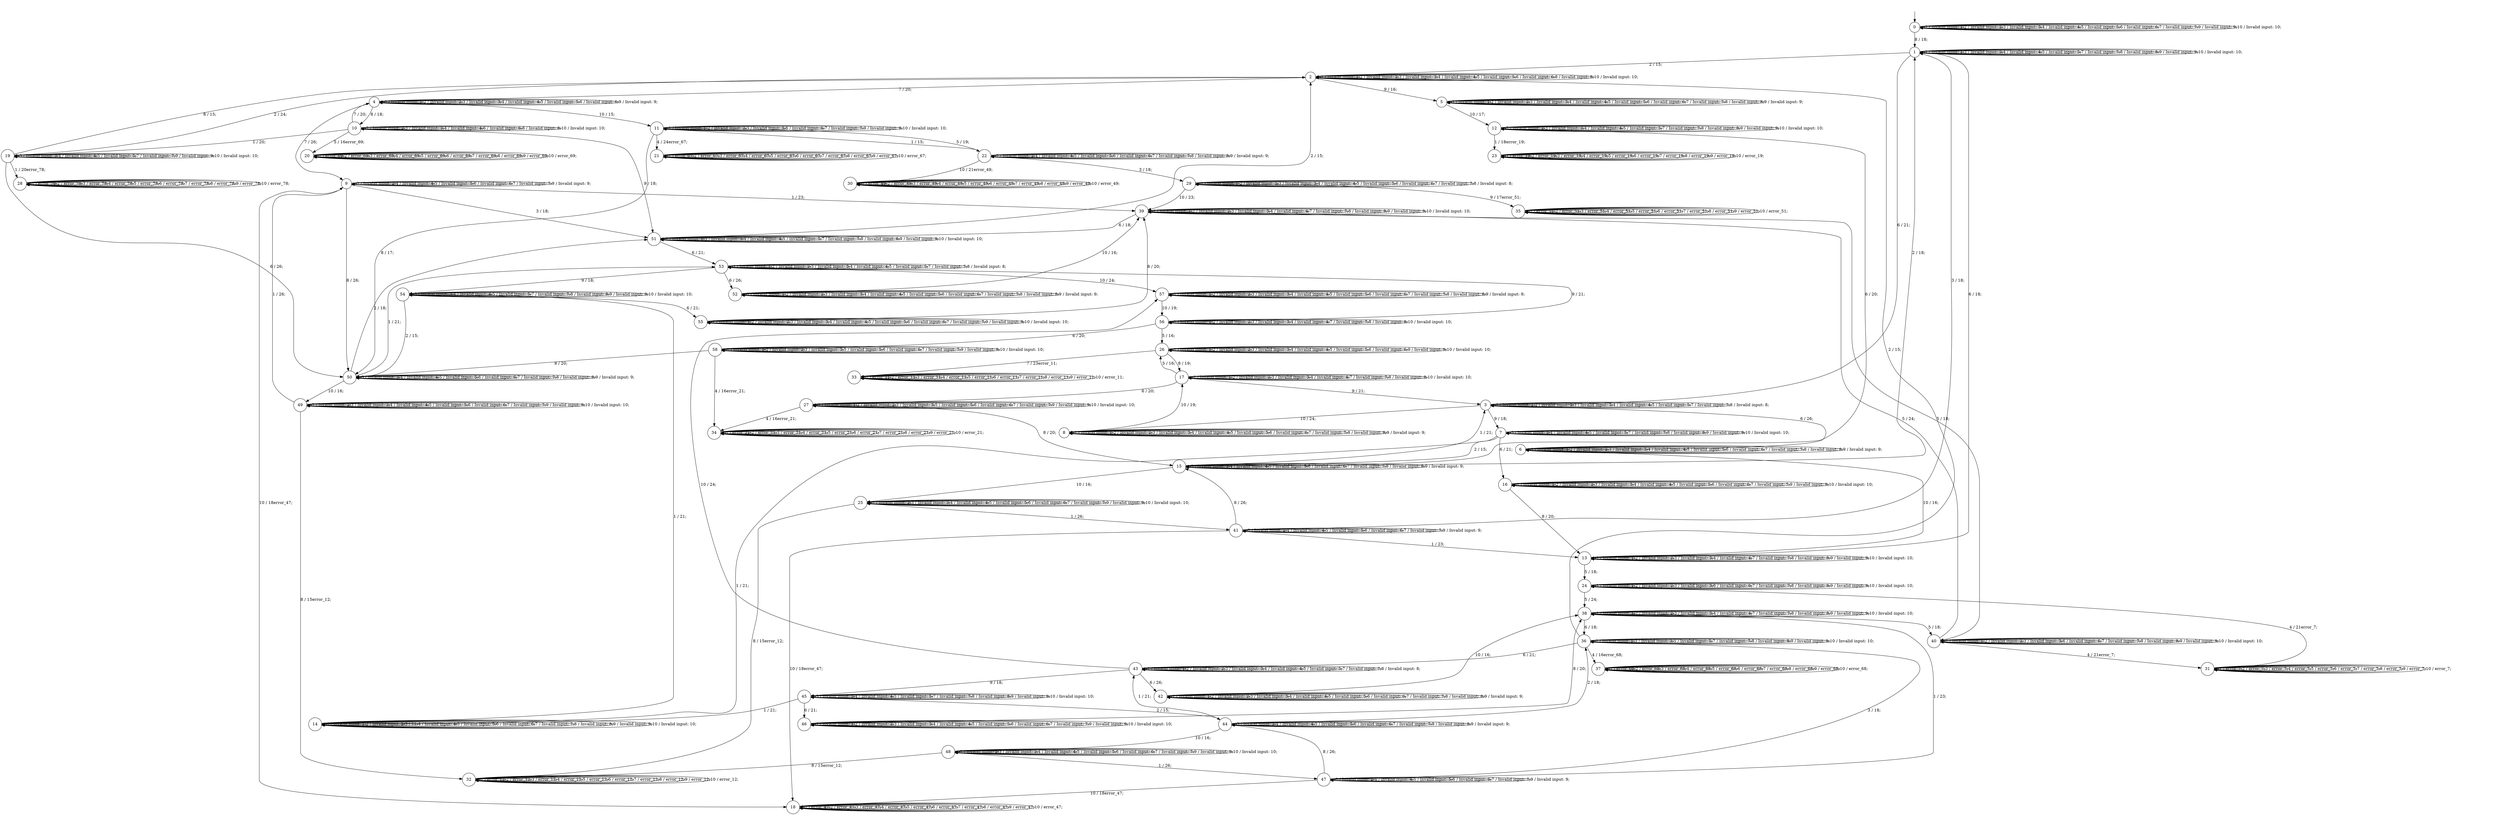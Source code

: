 digraph g {
__start0 [label="" shape="none"];

	s0 [shape="circle" label="0"];
	s1 [shape="circle" label="1"];
	s2 [shape="circle" label="2"];
	s3 [shape="circle" label="3"];
	s4 [shape="circle" label="4"];
	s5 [shape="circle" label="5"];
	s6 [shape="circle" label="6"];
	s7 [shape="circle" label="7"];
	s8 [shape="circle" label="8"];
	s9 [shape="circle" label="9"];
	s10 [shape="circle" label="10"];
	s11 [shape="circle" label="11"];
	s12 [shape="circle" label="12"];
	s13 [shape="circle" label="13"];
	s14 [shape="circle" label="14"];
	s15 [shape="circle" label="15"];
	s16 [shape="circle" label="16"];
	s17 [shape="circle" label="17"];
	s18 [shape="circle" label="18"];
	s19 [shape="circle" label="19"];
	s20 [shape="circle" label="20"];
	s21 [shape="circle" label="21"];
	s22 [shape="circle" label="22"];
	s23 [shape="circle" label="23"];
	s24 [shape="circle" label="24"];
	s25 [shape="circle" label="25"];
	s26 [shape="circle" label="26"];
	s27 [shape="circle" label="27"];
	s28 [shape="circle" label="28"];
	s29 [shape="circle" label="29"];
	s30 [shape="circle" label="30"];
	s31 [shape="circle" label="31"];
	s32 [shape="circle" label="32"];
	s33 [shape="circle" label="33"];
	s34 [shape="circle" label="34"];
	s35 [shape="circle" label="35"];
	s36 [shape="circle" label="36"];
	s37 [shape="circle" label="37"];
	s38 [shape="circle" label="38"];
	s39 [shape="circle" label="39"];
	s40 [shape="circle" label="40"];
	s41 [shape="circle" label="41"];
	s42 [shape="circle" label="42"];
	s43 [shape="circle" label="43"];
	s44 [shape="circle" label="44"];
	s45 [shape="circle" label="45"];
	s46 [shape="circle" label="46"];
	s47 [shape="circle" label="47"];
	s48 [shape="circle" label="48"];
	s49 [shape="circle" label="49"];
	s50 [shape="circle" label="50"];
	s51 [shape="circle" label="51"];
	s52 [shape="circle" label="52"];
	s53 [shape="circle" label="53"];
	s54 [shape="circle" label="54"];
	s55 [shape="circle" label="55"];
	s56 [shape="circle" label="56"];
	s57 [shape="circle" label="57"];
	s58 [shape="circle" label="58"];
	s0 -> s0 [label="1 / Invalid input: 1;"];
	s0 -> s0 [label="2 / Invalid input: 2;"];
	s0 -> s0 [label="3 / Invalid input: 3;"];
	s0 -> s0 [label="4 / Invalid input: 4;"];
	s0 -> s0 [label="5 / Invalid input: 5;"];
	s0 -> s0 [label="6 / Invalid input: 6;"];
	s0 -> s0 [label="7 / Invalid input: 7;"];
	s0 -> s1 [label="8 / 18;"];
	s0 -> s0 [label="9 / Invalid input: 9;"];
	s0 -> s0 [label="10 / Invalid input: 10;"];
	s1 -> s1 [label="1 / Invalid input: 1;"];
	s1 -> s2 [label="2 / 15;"];
	s1 -> s1 [label="3 / Invalid input: 3;"];
	s1 -> s1 [label="4 / Invalid input: 4;"];
	s1 -> s1 [label="5 / Invalid input: 5;"];
	s1 -> s3 [label="6 / 21;"];
	s1 -> s1 [label="7 / Invalid input: 7;"];
	s1 -> s1 [label="8 / Invalid input: 8;"];
	s1 -> s1 [label="9 / Invalid input: 9;"];
	s1 -> s1 [label="10 / Invalid input: 10;"];
	s2 -> s2 [label="1 / Invalid input: 1;"];
	s2 -> s2 [label="2 / Invalid input: 2;"];
	s2 -> s2 [label="3 / Invalid input: 3;"];
	s2 -> s2 [label="4 / Invalid input: 4;"];
	s2 -> s2 [label="5 / Invalid input: 5;"];
	s2 -> s2 [label="6 / Invalid input: 6;"];
	s2 -> s4 [label="7 / 20;"];
	s2 -> s2 [label="8 / Invalid input: 8;"];
	s2 -> s5 [label="9 / 16;"];
	s2 -> s2 [label="10 / Invalid input: 10;"];
	s3 -> s3 [label="1 / Invalid input: 1;"];
	s3 -> s3 [label="2 / Invalid input: 2;"];
	s3 -> s3 [label="3 / Invalid input: 3;"];
	s3 -> s3 [label="4 / Invalid input: 4;"];
	s3 -> s3 [label="5 / Invalid input: 5;"];
	s3 -> s6 [label="6 / 26;"];
	s3 -> s3 [label="7 / Invalid input: 7;"];
	s3 -> s3 [label="8 / Invalid input: 8;"];
	s3 -> s7 [label="9 / 18;"];
	s3 -> s8 [label="10 / 24;"];
	s4 -> s4 [label="1 / Invalid input: 1;"];
	s4 -> s4 [label="2 / Invalid input: 2;"];
	s4 -> s4 [label="3 / Invalid input: 3;"];
	s4 -> s4 [label="4 / Invalid input: 4;"];
	s4 -> s4 [label="5 / Invalid input: 5;"];
	s4 -> s4 [label="6 / Invalid input: 6;"];
	s4 -> s9 [label="7 / 26;"];
	s4 -> s10 [label="8 / 18;"];
	s4 -> s4 [label="9 / Invalid input: 9;"];
	s4 -> s11 [label="10 / 15;"];
	s5 -> s5 [label="1 / Invalid input: 1;"];
	s5 -> s5 [label="2 / Invalid input: 2;"];
	s5 -> s5 [label="3 / Invalid input: 3;"];
	s5 -> s5 [label="4 / Invalid input: 4;"];
	s5 -> s5 [label="5 / Invalid input: 5;"];
	s5 -> s5 [label="6 / Invalid input: 6;"];
	s5 -> s5 [label="7 / Invalid input: 7;"];
	s5 -> s5 [label="8 / Invalid input: 8;"];
	s5 -> s5 [label="9 / Invalid input: 9;"];
	s5 -> s12 [label="10 / 17;"];
	s6 -> s6 [label="1 / Invalid input: 1;"];
	s6 -> s6 [label="2 / Invalid input: 2;"];
	s6 -> s6 [label="3 / Invalid input: 3;"];
	s6 -> s6 [label="4 / Invalid input: 4;"];
	s6 -> s6 [label="5 / Invalid input: 5;"];
	s6 -> s6 [label="6 / Invalid input: 6;"];
	s6 -> s6 [label="7 / Invalid input: 7;"];
	s6 -> s6 [label="8 / Invalid input: 8;"];
	s6 -> s6 [label="9 / Invalid input: 9;"];
	s6 -> s13 [label="10 / 16;"];
	s7 -> s14 [label="1 / 21;"];
	s7 -> s15 [label="2 / 15;"];
	s7 -> s7 [label="3 / Invalid input: 3;"];
	s7 -> s7 [label="4 / Invalid input: 4;"];
	s7 -> s7 [label="5 / Invalid input: 5;"];
	s7 -> s16 [label="6 / 21;"];
	s7 -> s7 [label="7 / Invalid input: 7;"];
	s7 -> s7 [label="8 / Invalid input: 8;"];
	s7 -> s7 [label="9 / Invalid input: 9;"];
	s7 -> s7 [label="10 / Invalid input: 10;"];
	s8 -> s8 [label="1 / Invalid input: 1;"];
	s8 -> s8 [label="2 / Invalid input: 2;"];
	s8 -> s8 [label="3 / Invalid input: 3;"];
	s8 -> s8 [label="4 / Invalid input: 4;"];
	s8 -> s8 [label="5 / Invalid input: 5;"];
	s8 -> s8 [label="6 / Invalid input: 6;"];
	s8 -> s8 [label="7 / Invalid input: 7;"];
	s8 -> s8 [label="8 / Invalid input: 8;"];
	s8 -> s8 [label="9 / Invalid input: 9;"];
	s8 -> s17 [label="10 / 19;"];
	s9 -> s39 [label="1 / 23;"];
	s9 -> s9 [label="2 / Invalid input: 2;"];
	s9 -> s51 [label="3 / 18;"];
	s9 -> s9 [label="4 / Invalid input: 4;"];
	s9 -> s9 [label="5 / Invalid input: 5;"];
	s9 -> s9 [label="6 / Invalid input: 6;"];
	s9 -> s9 [label="7 / Invalid input: 7;"];
	s9 -> s50 [label="8 / 26;"];
	s9 -> s9 [label="9 / Invalid input: 9;"];
	s9 -> s18 [label="10 / 18error_47;"];
	s10 -> s19 [label="1 / 20;"];
	s10 -> s10 [label="2 / Invalid input: 2;"];
	s10 -> s10 [label="3 / Invalid input: 3;"];
	s10 -> s10 [label="4 / Invalid input: 4;"];
	s10 -> s20 [label="5 / 16error_69;"];
	s10 -> s10 [label="6 / Invalid input: 6;"];
	s10 -> s4 [label="7 / 20;"];
	s10 -> s10 [label="8 / Invalid input: 8;"];
	s10 -> s51 [label="9 / 18;"];
	s10 -> s10 [label="10 / Invalid input: 10;"];
	s11 -> s11 [label="1 / Invalid input: 1;"];
	s11 -> s11 [label="2 / Invalid input: 2;"];
	s11 -> s11 [label="3 / Invalid input: 3;"];
	s11 -> s21 [label="4 / 24error_67;"];
	s11 -> s22 [label="5 / 19;"];
	s11 -> s11 [label="6 / Invalid input: 6;"];
	s11 -> s11 [label="7 / Invalid input: 7;"];
	s11 -> s50 [label="8 / 17;"];
	s11 -> s11 [label="9 / Invalid input: 9;"];
	s11 -> s11 [label="10 / Invalid input: 10;"];
	s12 -> s23 [label="1 / 18error_19;"];
	s12 -> s12 [label="2 / Invalid input: 2;"];
	s12 -> s12 [label="3 / Invalid input: 3;"];
	s12 -> s12 [label="4 / Invalid input: 4;"];
	s12 -> s12 [label="5 / Invalid input: 5;"];
	s12 -> s15 [label="6 / 20;"];
	s12 -> s12 [label="7 / Invalid input: 7;"];
	s12 -> s12 [label="8 / Invalid input: 8;"];
	s12 -> s12 [label="9 / Invalid input: 9;"];
	s12 -> s12 [label="10 / Invalid input: 10;"];
	s13 -> s13 [label="1 / Invalid input: 1;"];
	s13 -> s13 [label="2 / Invalid input: 2;"];
	s13 -> s13 [label="3 / Invalid input: 3;"];
	s13 -> s13 [label="4 / Invalid input: 4;"];
	s13 -> s24 [label="5 / 18;"];
	s13 -> s1 [label="6 / 18;"];
	s13 -> s13 [label="7 / Invalid input: 7;"];
	s13 -> s13 [label="8 / Invalid input: 8;"];
	s13 -> s13 [label="9 / Invalid input: 9;"];
	s13 -> s13 [label="10 / Invalid input: 10;"];
	s14 -> s14 [label="1 / Invalid input: 1;"];
	s14 -> s14 [label="2 / Invalid input: 2;"];
	s14 -> s14 [label="3 / 21;"];
	s14 -> s14 [label="4 / Invalid input: 4;"];
	s14 -> s14 [label="5 / Invalid input: 5;"];
	s14 -> s14 [label="6 / Invalid input: 6;"];
	s14 -> s14 [label="7 / Invalid input: 7;"];
	s14 -> s14 [label="8 / Invalid input: 8;"];
	s14 -> s14 [label="9 / Invalid input: 9;"];
	s14 -> s14 [label="10 / Invalid input: 10;"];
	s15 -> s3 [label="1 / 21;"];
	s15 -> s1 [label="2 / 18;"];
	s15 -> s15 [label="3 / Invalid input: 3;"];
	s15 -> s15 [label="4 / Invalid input: 4;"];
	s15 -> s15 [label="5 / Invalid input: 5;"];
	s15 -> s15 [label="6 / Invalid input: 6;"];
	s15 -> s15 [label="7 / Invalid input: 7;"];
	s15 -> s15 [label="8 / Invalid input: 8;"];
	s15 -> s15 [label="9 / Invalid input: 9;"];
	s15 -> s25 [label="10 / 16;"];
	s16 -> s16 [label="1 / Invalid input: 1;"];
	s16 -> s16 [label="2 / Invalid input: 2;"];
	s16 -> s16 [label="3 / Invalid input: 3;"];
	s16 -> s16 [label="4 / Invalid input: 4;"];
	s16 -> s16 [label="5 / Invalid input: 5;"];
	s16 -> s16 [label="6 / Invalid input: 6;"];
	s16 -> s16 [label="7 / Invalid input: 7;"];
	s16 -> s13 [label="8 / 20;"];
	s16 -> s16 [label="9 / Invalid input: 9;"];
	s16 -> s16 [label="10 / Invalid input: 10;"];
	s17 -> s17 [label="1 / Invalid input: 1;"];
	s17 -> s17 [label="2 / Invalid input: 2;"];
	s17 -> s17 [label="3 / Invalid input: 3;"];
	s17 -> s17 [label="4 / Invalid input: 4;"];
	s17 -> s26 [label="5 / 16;"];
	s17 -> s27 [label="6 / 20;"];
	s17 -> s17 [label="7 / Invalid input: 7;"];
	s17 -> s17 [label="8 / Invalid input: 8;"];
	s17 -> s3 [label="9 / 21;"];
	s17 -> s17 [label="10 / Invalid input: 10;"];
	s18 -> s18 [label="1 / error_47;"];
	s18 -> s18 [label="2 / error_47;"];
	s18 -> s18 [label="3 / error_47;"];
	s18 -> s18 [label="4 / error_47;"];
	s18 -> s18 [label="5 / error_47;"];
	s18 -> s18 [label="6 / error_47;"];
	s18 -> s18 [label="7 / error_47;"];
	s18 -> s18 [label="8 / error_47;"];
	s18 -> s18 [label="9 / error_47;"];
	s18 -> s18 [label="10 / error_47;"];
	s19 -> s28 [label="1 / 20error_78;"];
	s19 -> s2 [label="2 / 24;"];
	s19 -> s19 [label="3 / Invalid input: 3;"];
	s19 -> s19 [label="4 / Invalid input: 4;"];
	s19 -> s19 [label="5 / Invalid input: 5;"];
	s19 -> s50 [label="6 / 26;"];
	s19 -> s19 [label="7 / Invalid input: 7;"];
	s19 -> s2 [label="8 / 15;"];
	s19 -> s19 [label="9 / Invalid input: 9;"];
	s19 -> s19 [label="10 / Invalid input: 10;"];
	s20 -> s20 [label="1 / error_69;"];
	s20 -> s20 [label="2 / error_69;"];
	s20 -> s20 [label="3 / error_69;"];
	s20 -> s20 [label="4 / error_69;"];
	s20 -> s20 [label="5 / error_69;"];
	s20 -> s20 [label="6 / error_69;"];
	s20 -> s20 [label="7 / error_69;"];
	s20 -> s20 [label="8 / error_69;"];
	s20 -> s20 [label="9 / error_69;"];
	s20 -> s20 [label="10 / error_69;"];
	s21 -> s21 [label="1 / error_67;"];
	s21 -> s21 [label="2 / error_67;"];
	s21 -> s21 [label="3 / error_67;"];
	s21 -> s21 [label="4 / error_67;"];
	s21 -> s21 [label="5 / error_67;"];
	s21 -> s21 [label="6 / error_67;"];
	s21 -> s21 [label="7 / error_67;"];
	s21 -> s21 [label="8 / error_67;"];
	s21 -> s21 [label="9 / error_67;"];
	s21 -> s21 [label="10 / error_67;"];
	s22 -> s11 [label="1 / 15;"];
	s22 -> s22 [label="2 / Invalid input: 2;"];
	s22 -> s29 [label="3 / 18;"];
	s22 -> s22 [label="4 / Invalid input: 4;"];
	s22 -> s22 [label="5 / Invalid input: 5;"];
	s22 -> s22 [label="6 / Invalid input: 6;"];
	s22 -> s22 [label="7 / Invalid input: 7;"];
	s22 -> s22 [label="8 / Invalid input: 8;"];
	s22 -> s22 [label="9 / Invalid input: 9;"];
	s22 -> s30 [label="10 / 21error_49;"];
	s23 -> s23 [label="1 / error_19;"];
	s23 -> s23 [label="2 / error_19;"];
	s23 -> s23 [label="3 / error_19;"];
	s23 -> s23 [label="4 / error_19;"];
	s23 -> s23 [label="5 / error_19;"];
	s23 -> s23 [label="6 / error_19;"];
	s23 -> s23 [label="7 / error_19;"];
	s23 -> s23 [label="8 / error_19;"];
	s23 -> s23 [label="9 / error_19;"];
	s23 -> s23 [label="10 / error_19;"];
	s24 -> s24 [label="1 / Invalid input: 1;"];
	s24 -> s24 [label="2 / Invalid input: 2;"];
	s24 -> s24 [label="3 / Invalid input: 3;"];
	s24 -> s31 [label="4 / 21error_7;"];
	s24 -> s38 [label="5 / 24;"];
	s24 -> s24 [label="6 / Invalid input: 6;"];
	s24 -> s24 [label="7 / Invalid input: 7;"];
	s24 -> s24 [label="8 / Invalid input: 8;"];
	s24 -> s24 [label="9 / Invalid input: 9;"];
	s24 -> s24 [label="10 / Invalid input: 10;"];
	s25 -> s41 [label="1 / 26;"];
	s25 -> s25 [label="2 / Invalid input: 2;"];
	s25 -> s25 [label="3 / Invalid input: 3;"];
	s25 -> s25 [label="4 / Invalid input: 4;"];
	s25 -> s25 [label="5 / Invalid input: 5;"];
	s25 -> s25 [label="6 / Invalid input: 6;"];
	s25 -> s25 [label="7 / Invalid input: 7;"];
	s25 -> s32 [label="8 / 15error_12;"];
	s25 -> s25 [label="9 / Invalid input: 9;"];
	s25 -> s25 [label="10 / Invalid input: 10;"];
	s26 -> s26 [label="1 / Invalid input: 1;"];
	s26 -> s26 [label="2 / Invalid input: 2;"];
	s26 -> s26 [label="3 / Invalid input: 3;"];
	s26 -> s26 [label="4 / Invalid input: 4;"];
	s26 -> s26 [label="5 / Invalid input: 5;"];
	s26 -> s26 [label="6 / Invalid input: 6;"];
	s26 -> s33 [label="7 / 23error_11;"];
	s26 -> s17 [label="8 / 19;"];
	s26 -> s26 [label="9 / Invalid input: 9;"];
	s26 -> s26 [label="10 / Invalid input: 10;"];
	s27 -> s27 [label="1 / Invalid input: 1;"];
	s27 -> s27 [label="2 / Invalid input: 2;"];
	s27 -> s27 [label="3 / Invalid input: 3;"];
	s27 -> s34 [label="4 / 16error_21;"];
	s27 -> s27 [label="5 / Invalid input: 5;"];
	s27 -> s27 [label="6 / Invalid input: 6;"];
	s27 -> s27 [label="7 / Invalid input: 7;"];
	s27 -> s15 [label="8 / 20;"];
	s27 -> s27 [label="9 / Invalid input: 9;"];
	s27 -> s27 [label="10 / Invalid input: 10;"];
	s28 -> s28 [label="1 / error_78;"];
	s28 -> s28 [label="2 / error_78;"];
	s28 -> s28 [label="3 / error_78;"];
	s28 -> s28 [label="4 / error_78;"];
	s28 -> s28 [label="5 / error_78;"];
	s28 -> s28 [label="6 / error_78;"];
	s28 -> s28 [label="7 / error_78;"];
	s28 -> s28 [label="8 / error_78;"];
	s28 -> s28 [label="9 / error_78;"];
	s28 -> s28 [label="10 / error_78;"];
	s29 -> s29 [label="1 / Invalid input: 1;"];
	s29 -> s29 [label="2 / Invalid input: 2;"];
	s29 -> s29 [label="3 / Invalid input: 3;"];
	s29 -> s29 [label="4 / Invalid input: 4;"];
	s29 -> s29 [label="5 / Invalid input: 5;"];
	s29 -> s29 [label="6 / Invalid input: 6;"];
	s29 -> s29 [label="7 / Invalid input: 7;"];
	s29 -> s29 [label="8 / Invalid input: 8;"];
	s29 -> s35 [label="9 / 17error_51;"];
	s29 -> s39 [label="10 / 23;"];
	s30 -> s30 [label="1 / error_49;"];
	s30 -> s30 [label="2 / error_49;"];
	s30 -> s30 [label="3 / error_49;"];
	s30 -> s30 [label="4 / error_49;"];
	s30 -> s30 [label="5 / error_49;"];
	s30 -> s30 [label="6 / error_49;"];
	s30 -> s30 [label="7 / error_49;"];
	s30 -> s30 [label="8 / error_49;"];
	s30 -> s30 [label="9 / error_49;"];
	s30 -> s30 [label="10 / error_49;"];
	s31 -> s31 [label="1 / error_7;"];
	s31 -> s31 [label="2 / error_7;"];
	s31 -> s31 [label="3 / error_7;"];
	s31 -> s31 [label="4 / error_7;"];
	s31 -> s31 [label="5 / error_7;"];
	s31 -> s31 [label="6 / error_7;"];
	s31 -> s31 [label="7 / error_7;"];
	s31 -> s31 [label="8 / error_7;"];
	s31 -> s31 [label="9 / error_7;"];
	s31 -> s31 [label="10 / error_7;"];
	s32 -> s32 [label="1 / error_12;"];
	s32 -> s32 [label="2 / error_12;"];
	s32 -> s32 [label="3 / error_12;"];
	s32 -> s32 [label="4 / error_12;"];
	s32 -> s32 [label="5 / error_12;"];
	s32 -> s32 [label="6 / error_12;"];
	s32 -> s32 [label="7 / error_12;"];
	s32 -> s32 [label="8 / error_12;"];
	s32 -> s32 [label="9 / error_12;"];
	s32 -> s32 [label="10 / error_12;"];
	s33 -> s33 [label="1 / error_11;"];
	s33 -> s33 [label="2 / error_11;"];
	s33 -> s33 [label="3 / error_11;"];
	s33 -> s33 [label="4 / error_11;"];
	s33 -> s33 [label="5 / error_11;"];
	s33 -> s33 [label="6 / error_11;"];
	s33 -> s33 [label="7 / error_11;"];
	s33 -> s33 [label="8 / error_11;"];
	s33 -> s33 [label="9 / error_11;"];
	s33 -> s33 [label="10 / error_11;"];
	s34 -> s34 [label="1 / error_21;"];
	s34 -> s34 [label="2 / error_21;"];
	s34 -> s34 [label="3 / error_21;"];
	s34 -> s34 [label="4 / error_21;"];
	s34 -> s34 [label="5 / error_21;"];
	s34 -> s34 [label="6 / error_21;"];
	s34 -> s34 [label="7 / error_21;"];
	s34 -> s34 [label="8 / error_21;"];
	s34 -> s34 [label="9 / error_21;"];
	s34 -> s34 [label="10 / error_21;"];
	s35 -> s35 [label="1 / error_51;"];
	s35 -> s35 [label="2 / error_51;"];
	s35 -> s35 [label="3 / error_51;"];
	s35 -> s35 [label="4 / error_51;"];
	s35 -> s35 [label="5 / error_51;"];
	s35 -> s35 [label="6 / error_51;"];
	s35 -> s35 [label="7 / error_51;"];
	s35 -> s35 [label="8 / error_51;"];
	s35 -> s35 [label="9 / error_51;"];
	s35 -> s35 [label="10 / error_51;"];
	s36 -> s36 [label="1 / Invalid input: 1;"];
	s36 -> s2 [label="2 / 15;"];
	s36 -> s36 [label="3 / Invalid input: 3;"];
	s36 -> s37 [label="4 / 16error_68;"];
	s36 -> s36 [label="5 / Invalid input: 5;"];
	s36 -> s43 [label="6 / 21;"];
	s36 -> s36 [label="7 / Invalid input: 7;"];
	s36 -> s36 [label="8 / Invalid input: 8;"];
	s36 -> s36 [label="9 / Invalid input: 9;"];
	s36 -> s36 [label="10 / Invalid input: 10;"];
	s37 -> s37 [label="1 / error_68;"];
	s37 -> s37 [label="2 / error_68;"];
	s37 -> s37 [label="3 / error_68;"];
	s37 -> s37 [label="4 / error_68;"];
	s37 -> s37 [label="5 / error_68;"];
	s37 -> s37 [label="6 / error_68;"];
	s37 -> s37 [label="7 / error_68;"];
	s37 -> s37 [label="8 / error_68;"];
	s37 -> s37 [label="9 / error_68;"];
	s37 -> s37 [label="10 / error_68;"];
	s38 -> s38 [label="1 / Invalid input: 1;"];
	s38 -> s38 [label="2 / Invalid input: 2;"];
	s38 -> s38 [label="3 / Invalid input: 3;"];
	s38 -> s38 [label="4 / Invalid input: 4;"];
	s38 -> s40 [label="5 / 18;"];
	s38 -> s36 [label="6 / 18;"];
	s38 -> s38 [label="7 / Invalid input: 7;"];
	s38 -> s38 [label="8 / Invalid input: 8;"];
	s38 -> s38 [label="9 / Invalid input: 9;"];
	s38 -> s38 [label="10 / Invalid input: 10;"];
	s39 -> s39 [label="1 / Invalid input: 1;"];
	s39 -> s39 [label="2 / Invalid input: 2;"];
	s39 -> s39 [label="3 / Invalid input: 3;"];
	s39 -> s39 [label="4 / Invalid input: 4;"];
	s39 -> s40 [label="5 / 18;"];
	s39 -> s51 [label="6 / 18;"];
	s39 -> s39 [label="7 / Invalid input: 7;"];
	s39 -> s39 [label="8 / Invalid input: 8;"];
	s39 -> s39 [label="9 / Invalid input: 9;"];
	s39 -> s39 [label="10 / Invalid input: 10;"];
	s40 -> s40 [label="1 / Invalid input: 1;"];
	s40 -> s40 [label="2 / Invalid input: 2;"];
	s40 -> s40 [label="3 / Invalid input: 3;"];
	s40 -> s31 [label="4 / 21error_7;"];
	s40 -> s39 [label="5 / 24;"];
	s40 -> s40 [label="6 / Invalid input: 6;"];
	s40 -> s40 [label="7 / Invalid input: 7;"];
	s40 -> s40 [label="8 / Invalid input: 8;"];
	s40 -> s40 [label="9 / Invalid input: 9;"];
	s40 -> s40 [label="10 / Invalid input: 10;"];
	s41 -> s13 [label="1 / 23;"];
	s41 -> s41 [label="2 / Invalid input: 2;"];
	s41 -> s1 [label="3 / 18;"];
	s41 -> s41 [label="4 / Invalid input: 4;"];
	s41 -> s41 [label="5 / Invalid input: 5;"];
	s41 -> s41 [label="6 / Invalid input: 6;"];
	s41 -> s41 [label="7 / Invalid input: 7;"];
	s41 -> s15 [label="8 / 26;"];
	s41 -> s41 [label="9 / Invalid input: 9;"];
	s41 -> s18 [label="10 / 18error_47;"];
	s42 -> s42 [label="1 / Invalid input: 1;"];
	s42 -> s42 [label="2 / Invalid input: 2;"];
	s42 -> s42 [label="3 / Invalid input: 3;"];
	s42 -> s42 [label="4 / Invalid input: 4;"];
	s42 -> s42 [label="5 / Invalid input: 5;"];
	s42 -> s42 [label="6 / Invalid input: 6;"];
	s42 -> s42 [label="7 / Invalid input: 7;"];
	s42 -> s42 [label="8 / Invalid input: 8;"];
	s42 -> s42 [label="9 / Invalid input: 9;"];
	s42 -> s38 [label="10 / 16;"];
	s43 -> s43 [label="1 / Invalid input: 1;"];
	s43 -> s43 [label="2 / Invalid input: 2;"];
	s43 -> s43 [label="3 / Invalid input: 3;"];
	s43 -> s43 [label="4 / Invalid input: 4;"];
	s43 -> s43 [label="5 / Invalid input: 5;"];
	s43 -> s42 [label="6 / 26;"];
	s43 -> s43 [label="7 / Invalid input: 7;"];
	s43 -> s43 [label="8 / Invalid input: 8;"];
	s43 -> s45 [label="9 / 18;"];
	s43 -> s57 [label="10 / 24;"];
	s44 -> s43 [label="1 / 21;"];
	s44 -> s36 [label="2 / 18;"];
	s44 -> s44 [label="3 / Invalid input: 3;"];
	s44 -> s44 [label="4 / Invalid input: 4;"];
	s44 -> s44 [label="5 / Invalid input: 5;"];
	s44 -> s44 [label="6 / Invalid input: 6;"];
	s44 -> s44 [label="7 / Invalid input: 7;"];
	s44 -> s44 [label="8 / Invalid input: 8;"];
	s44 -> s44 [label="9 / Invalid input: 9;"];
	s44 -> s48 [label="10 / 16;"];
	s45 -> s14 [label="1 / 21;"];
	s45 -> s44 [label="2 / 15;"];
	s45 -> s45 [label="3 / Invalid input: 3;"];
	s45 -> s45 [label="4 / Invalid input: 4;"];
	s45 -> s45 [label="5 / Invalid input: 5;"];
	s45 -> s46 [label="6 / 21;"];
	s45 -> s45 [label="7 / Invalid input: 7;"];
	s45 -> s45 [label="8 / Invalid input: 8;"];
	s45 -> s45 [label="9 / Invalid input: 9;"];
	s45 -> s45 [label="10 / Invalid input: 10;"];
	s46 -> s46 [label="1 / Invalid input: 1;"];
	s46 -> s46 [label="2 / Invalid input: 2;"];
	s46 -> s46 [label="3 / Invalid input: 3;"];
	s46 -> s46 [label="4 / Invalid input: 4;"];
	s46 -> s46 [label="5 / Invalid input: 5;"];
	s46 -> s46 [label="6 / Invalid input: 6;"];
	s46 -> s46 [label="7 / Invalid input: 7;"];
	s46 -> s38 [label="8 / 20;"];
	s46 -> s46 [label="9 / Invalid input: 9;"];
	s46 -> s46 [label="10 / Invalid input: 10;"];
	s47 -> s38 [label="1 / 23;"];
	s47 -> s47 [label="2 / Invalid input: 2;"];
	s47 -> s36 [label="3 / 18;"];
	s47 -> s47 [label="4 / Invalid input: 4;"];
	s47 -> s47 [label="5 / Invalid input: 5;"];
	s47 -> s47 [label="6 / Invalid input: 6;"];
	s47 -> s47 [label="7 / Invalid input: 7;"];
	s47 -> s44 [label="8 / 26;"];
	s47 -> s47 [label="9 / Invalid input: 9;"];
	s47 -> s18 [label="10 / 18error_47;"];
	s48 -> s47 [label="1 / 26;"];
	s48 -> s48 [label="2 / Invalid input: 2;"];
	s48 -> s48 [label="3 / Invalid input: 3;"];
	s48 -> s48 [label="4 / Invalid input: 4;"];
	s48 -> s48 [label="5 / Invalid input: 5;"];
	s48 -> s48 [label="6 / Invalid input: 6;"];
	s48 -> s48 [label="7 / Invalid input: 7;"];
	s48 -> s32 [label="8 / 15error_12;"];
	s48 -> s48 [label="9 / Invalid input: 9;"];
	s48 -> s48 [label="10 / Invalid input: 10;"];
	s49 -> s9 [label="1 / 26;"];
	s49 -> s49 [label="2 / Invalid input: 2;"];
	s49 -> s49 [label="3 / Invalid input: 3;"];
	s49 -> s49 [label="4 / Invalid input: 4;"];
	s49 -> s49 [label="5 / Invalid input: 5;"];
	s49 -> s49 [label="6 / Invalid input: 6;"];
	s49 -> s49 [label="7 / Invalid input: 7;"];
	s49 -> s32 [label="8 / 15error_12;"];
	s49 -> s49 [label="9 / Invalid input: 9;"];
	s49 -> s49 [label="10 / Invalid input: 10;"];
	s50 -> s53 [label="1 / 21;"];
	s50 -> s51 [label="2 / 18;"];
	s50 -> s50 [label="3 / Invalid input: 3;"];
	s50 -> s50 [label="4 / Invalid input: 4;"];
	s50 -> s50 [label="5 / Invalid input: 5;"];
	s50 -> s50 [label="6 / Invalid input: 6;"];
	s50 -> s50 [label="7 / Invalid input: 7;"];
	s50 -> s50 [label="8 / Invalid input: 8;"];
	s50 -> s50 [label="9 / Invalid input: 9;"];
	s50 -> s49 [label="10 / 16;"];
	s51 -> s51 [label="1 / Invalid input: 1;"];
	s51 -> s2 [label="2 / 15;"];
	s51 -> s51 [label="3 / Invalid input: 3;"];
	s51 -> s51 [label="4 / Invalid input: 4;"];
	s51 -> s51 [label="5 / Invalid input: 5;"];
	s51 -> s53 [label="6 / 21;"];
	s51 -> s51 [label="7 / Invalid input: 7;"];
	s51 -> s51 [label="8 / Invalid input: 8;"];
	s51 -> s51 [label="9 / Invalid input: 9;"];
	s51 -> s51 [label="10 / Invalid input: 10;"];
	s52 -> s52 [label="1 / Invalid input: 1;"];
	s52 -> s52 [label="2 / Invalid input: 2;"];
	s52 -> s52 [label="3 / Invalid input: 3;"];
	s52 -> s52 [label="4 / Invalid input: 4;"];
	s52 -> s52 [label="5 / Invalid input: 5;"];
	s52 -> s52 [label="6 / Invalid input: 6;"];
	s52 -> s52 [label="7 / Invalid input: 7;"];
	s52 -> s52 [label="8 / Invalid input: 8;"];
	s52 -> s52 [label="9 / Invalid input: 9;"];
	s52 -> s39 [label="10 / 16;"];
	s53 -> s53 [label="1 / Invalid input: 1;"];
	s53 -> s53 [label="2 / Invalid input: 2;"];
	s53 -> s53 [label="3 / Invalid input: 3;"];
	s53 -> s53 [label="4 / Invalid input: 4;"];
	s53 -> s53 [label="5 / Invalid input: 5;"];
	s53 -> s52 [label="6 / 26;"];
	s53 -> s53 [label="7 / Invalid input: 7;"];
	s53 -> s53 [label="8 / Invalid input: 8;"];
	s53 -> s54 [label="9 / 18;"];
	s53 -> s57 [label="10 / 24;"];
	s54 -> s14 [label="1 / 21;"];
	s54 -> s50 [label="2 / 15;"];
	s54 -> s54 [label="3 / Invalid input: 3;"];
	s54 -> s54 [label="4 / Invalid input: 4;"];
	s54 -> s54 [label="5 / Invalid input: 5;"];
	s54 -> s55 [label="6 / 21;"];
	s54 -> s54 [label="7 / Invalid input: 7;"];
	s54 -> s54 [label="8 / Invalid input: 8;"];
	s54 -> s54 [label="9 / Invalid input: 9;"];
	s54 -> s54 [label="10 / Invalid input: 10;"];
	s55 -> s55 [label="1 / Invalid input: 1;"];
	s55 -> s55 [label="2 / Invalid input: 2;"];
	s55 -> s55 [label="3 / Invalid input: 3;"];
	s55 -> s55 [label="4 / Invalid input: 4;"];
	s55 -> s55 [label="5 / Invalid input: 5;"];
	s55 -> s55 [label="6 / Invalid input: 6;"];
	s55 -> s55 [label="7 / Invalid input: 7;"];
	s55 -> s39 [label="8 / 20;"];
	s55 -> s55 [label="9 / Invalid input: 9;"];
	s55 -> s55 [label="10 / Invalid input: 10;"];
	s56 -> s56 [label="1 / Invalid input: 1;"];
	s56 -> s56 [label="2 / Invalid input: 2;"];
	s56 -> s56 [label="3 / Invalid input: 3;"];
	s56 -> s56 [label="4 / Invalid input: 4;"];
	s56 -> s26 [label="5 / 16;"];
	s56 -> s58 [label="6 / 20;"];
	s56 -> s56 [label="7 / Invalid input: 7;"];
	s56 -> s56 [label="8 / Invalid input: 8;"];
	s56 -> s53 [label="9 / 21;"];
	s56 -> s56 [label="10 / Invalid input: 10;"];
	s57 -> s57 [label="1 / Invalid input: 1;"];
	s57 -> s57 [label="2 / Invalid input: 2;"];
	s57 -> s57 [label="3 / Invalid input: 3;"];
	s57 -> s57 [label="4 / Invalid input: 4;"];
	s57 -> s57 [label="5 / Invalid input: 5;"];
	s57 -> s57 [label="6 / Invalid input: 6;"];
	s57 -> s57 [label="7 / Invalid input: 7;"];
	s57 -> s57 [label="8 / Invalid input: 8;"];
	s57 -> s57 [label="9 / Invalid input: 9;"];
	s57 -> s56 [label="10 / 19;"];
	s58 -> s58 [label="1 / Invalid input: 1;"];
	s58 -> s58 [label="2 / Invalid input: 2;"];
	s58 -> s58 [label="3 / Invalid input: 3;"];
	s58 -> s34 [label="4 / 16error_21;"];
	s58 -> s58 [label="5 / Invalid input: 5;"];
	s58 -> s58 [label="6 / Invalid input: 6;"];
	s58 -> s58 [label="7 / Invalid input: 7;"];
	s58 -> s50 [label="8 / 20;"];
	s58 -> s58 [label="9 / Invalid input: 9;"];
	s58 -> s58 [label="10 / Invalid input: 10;"];

__start0 -> s0;
}

